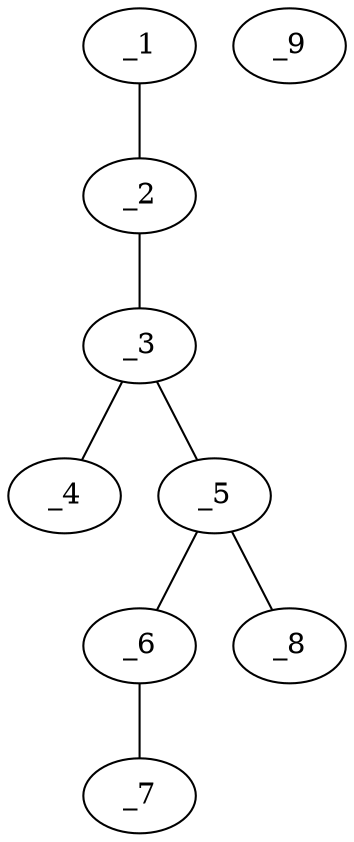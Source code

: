 graph molid600779 {
	_1	 [charge=0,
		chem=2,
		symbol="O  ",
		x=2,
		y="-0.25"];
	_2	 [charge=0,
		chem=1,
		symbol="C  ",
		x="2.866",
		y="0.25"];
	_1 -- _2	 [valence=1];
	_3	 [charge=0,
		chem=1,
		symbol="C  ",
		x="3.7321",
		y="-0.25"];
	_2 -- _3	 [valence=1];
	_4	 [charge=0,
		chem=1,
		symbol="C  ",
		x="3.7321",
		y="-1.25"];
	_3 -- _4	 [valence=1];
	_5	 [charge=0,
		chem=4,
		symbol="N  ",
		x="4.5981",
		y="0.25"];
	_3 -- _5	 [valence=1];
	_6	 [charge=0,
		chem=4,
		symbol="N  ",
		x="5.4641",
		y="-0.25"];
	_5 -- _6	 [valence=1];
	_8	 [charge=0,
		chem=2,
		symbol="O  ",
		x="4.5981",
		y="1.25"];
	_5 -- _8	 [valence=1];
	_7	 [charge=0,
		chem=2,
		symbol="O  ",
		x="6.3301",
		y="0.25"];
	_6 -- _7	 [valence=2];
	_9	 [charge=0,
		chem=29,
		symbol="Na ",
		x="8.3301",
		y=0];
}
